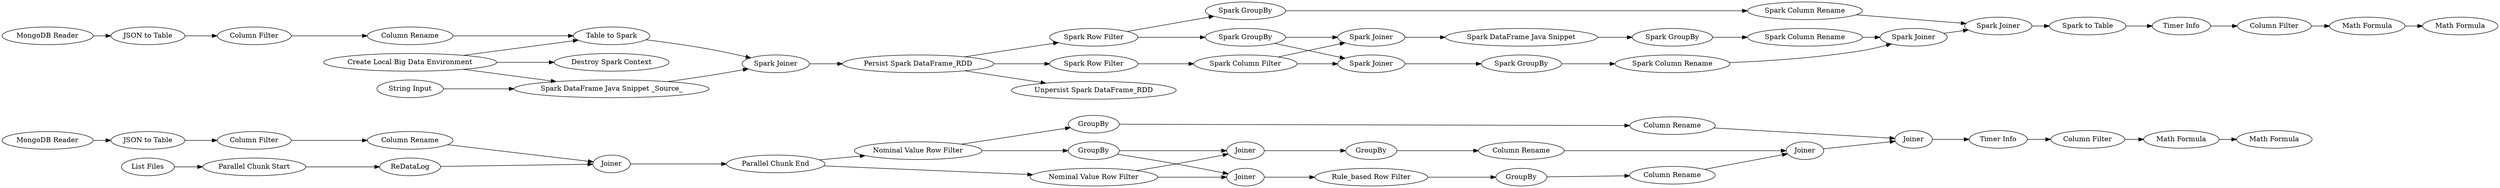 digraph {
	1 [label="MongoDB Reader"]
	12 [label="JSON to Table"]
	18 [label="Column Rename"]
	19 [label="Column Filter"]
	29 [label="Nominal Value Row Filter"]
	30 [label="Nominal Value Row Filter"]
	34 [label=GroupBy]
	38 [label=Joiner]
	39 [label=GroupBy]
	40 [label=Joiner]
	41 [label="Rule_based Row Filter"]
	42 [label=GroupBy]
	43 [label="Column Rename"]
	44 [label="Column Rename"]
	45 [label="Column Rename"]
	61 [label=Joiner]
	62 [label=Joiner]
	69 [label="List Files"]
	76 [label=ReDataLog]
	77 [label="Parallel Chunk Start"]
	85 [label=GroupBy]
	87 [label=Joiner]
	97 [label="Create Local Big Data Environment"]
	99 [label="Spark DataFrame Java Snippet _Source_"]
	101 [label="Table to Spark"]
	102 [label="Spark Joiner"]
	103 [label="Spark Row Filter"]
	104 [label="Spark Row Filter"]
	106 [label="Parallel Chunk End"]
	108 [label="Spark GroupBy"]
	109 [label="Spark GroupBy"]
	111 [label="Spark Column Rename"]
	113 [label="Spark Joiner"]
	114 [label="Spark Joiner"]
	115 [label="Spark GroupBy"]
	116 [label="Spark Column Filter"]
	117 [label="Spark Column Rename"]
	119 [label="Spark DataFrame Java Snippet"]
	120 [label="Spark GroupBy"]
	121 [label="Spark Column Rename"]
	122 [label="Spark Joiner"]
	123 [label="Spark Joiner"]
	124 [label="Spark to Table"]
	136 [label="Timer Info"]
	137 [label="Column Filter"]
	139 [label="Math Formula"]
	140 [label="Math Formula"]
	141 [label="Column Filter"]
	142 [label="Math Formula"]
	143 [label="Math Formula"]
	144 [label="Timer Info"]
	146 [label="MongoDB Reader"]
	147 [label="JSON to Table"]
	148 [label="Column Rename"]
	149 [label="Column Filter"]
	150 [label="Destroy Spark Context"]
	151 [label="String Input"]
	154 [label="Persist Spark DataFrame_RDD"]
	155 [label="Unpersist Spark DataFrame_RDD"]
	1 -> 12
	12 -> 19
	18 -> 87
	19 -> 18
	29 -> 34
	29 -> 85
	30 -> 40
	30 -> 38
	34 -> 45
	38 -> 39
	39 -> 44
	40 -> 41
	41 -> 42
	42 -> 43
	43 -> 61
	44 -> 61
	45 -> 62
	61 -> 62
	62 -> 144
	69 -> 77
	76 -> 87
	77 -> 76
	85 -> 38
	85 -> 40
	87 -> 106
	97 -> 99
	97 -> 101
	97 -> 150
	99 -> 102
	101 -> 102
	102 -> 154
	103 -> 109
	103 -> 108
	104 -> 116
	106 -> 30
	106 -> 29
	108 -> 113
	108 -> 114
	109 -> 111
	111 -> 123
	113 -> 115
	114 -> 119
	115 -> 117
	116 -> 113
	116 -> 114
	117 -> 122
	119 -> 120
	120 -> 121
	121 -> 122
	122 -> 123
	123 -> 124
	124 -> 136
	136 -> 137
	137 -> 139
	139 -> 140
	141 -> 143
	143 -> 142
	144 -> 141
	146 -> 147
	147 -> 149
	148 -> 101
	149 -> 148
	151 -> 99
	154 -> 155
	154 -> 104
	154 -> 103
	rankdir=LR
}

